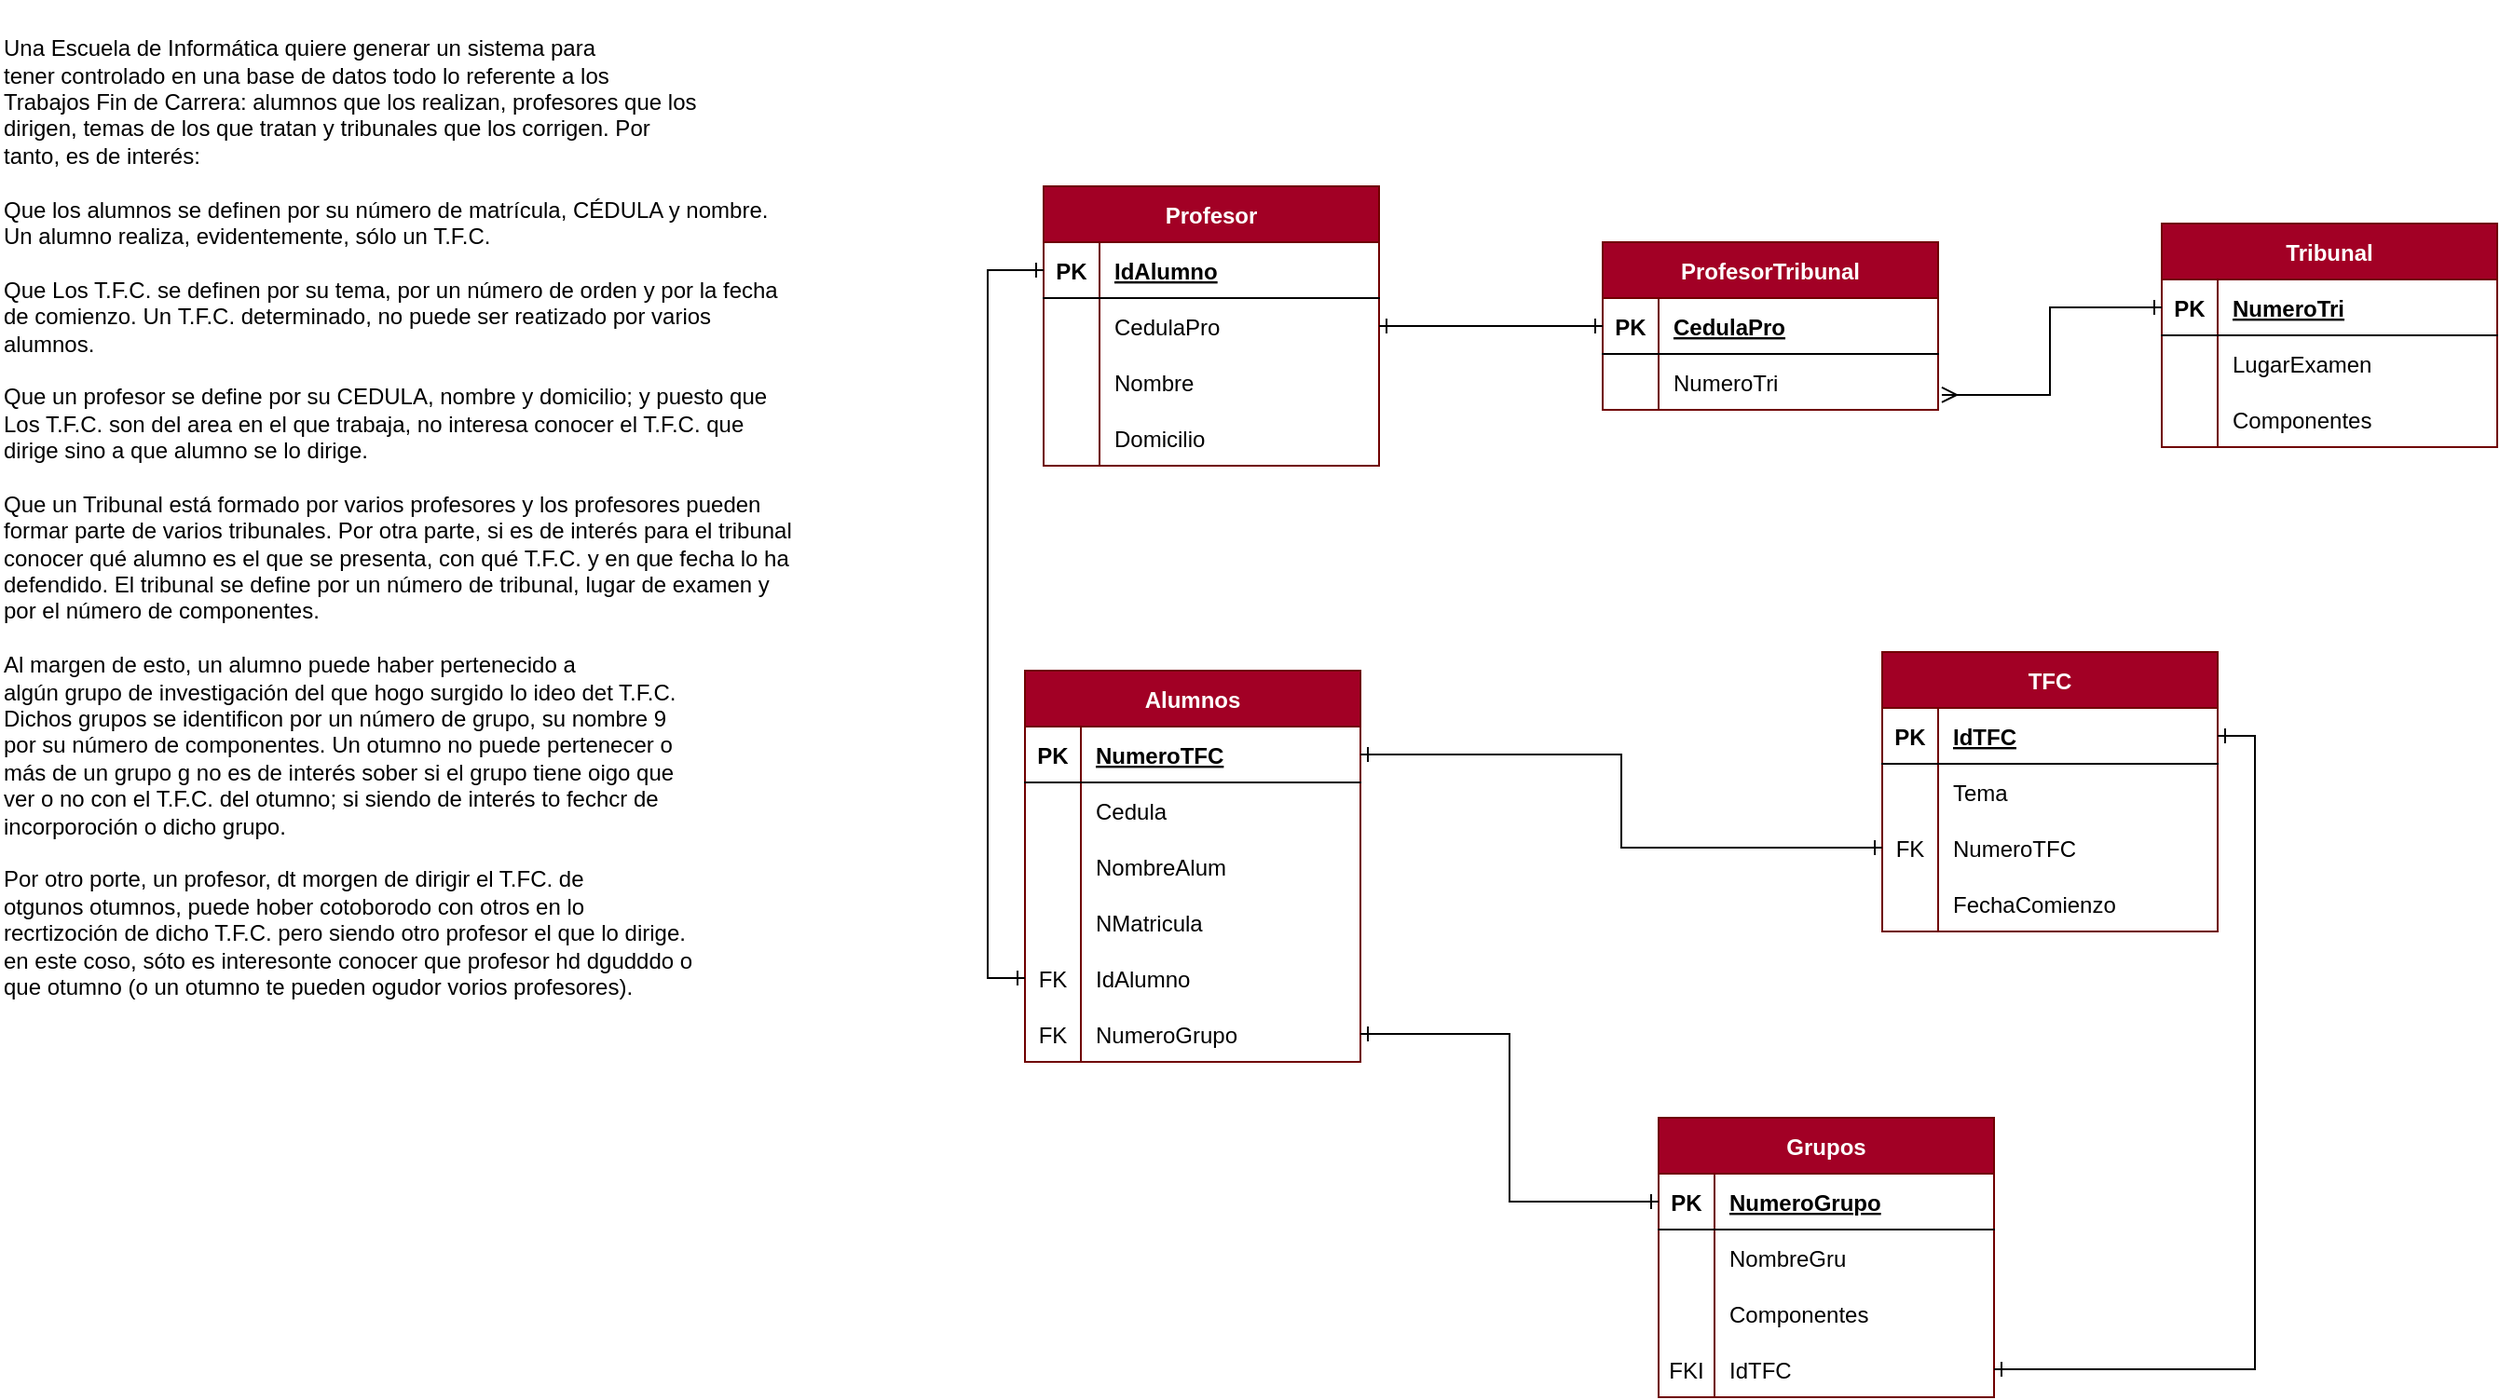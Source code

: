 <mxfile version="20.8.20" type="device"><diagram id="HFCXq2zPGxDj_6Ks5USl" name="Página-1"><mxGraphModel dx="1924" dy="915" grid="1" gridSize="10" guides="1" tooltips="1" connect="1" arrows="1" fold="1" page="1" pageScale="1" pageWidth="1169" pageHeight="827" math="0" shadow="0"><root><mxCell id="0"/><mxCell id="1" parent="0"/><mxCell id="5bj0H01OGdos6r7U_nIE-1" value="&lt;div&gt;Una Escuela de Informática quiere generar un sistema para&lt;/div&gt;&lt;div&gt;tener controlado en una base de datos todo lo referente a los&lt;/div&gt;&lt;div&gt;Trabajos Fin de Carrera: alumnos que los realizan, profesores que los&lt;/div&gt;&lt;div&gt;dirigen, temas de los que tratan y tribunales que los corrigen. Por&lt;/div&gt;&lt;div&gt;tanto, es de interés:&lt;/div&gt;&lt;div&gt;&lt;br&gt;&lt;/div&gt;&lt;div&gt;Que los alumnos se definen por su número de matrícula, CÉDULA y nombre. Un alumno realiza, evidentemente, sólo un T.F.C.&lt;br&gt;&lt;/div&gt;&lt;div&gt;&lt;br&gt;&lt;/div&gt;&lt;div&gt;Que Los T.F.C. se definen por su tema, por un número de orden y por la fecha de comienzo. Un&amp;nbsp;T.F.C. determinado, no puede ser reatizado por varios alumnos.&lt;br&gt;&lt;/div&gt;&lt;div&gt;&lt;br&gt;&lt;/div&gt;&lt;div&gt;Que un profesor se define por su CEDULA, nombre y domicilio; y puesto que Los T.F.C. son del area en el que trabaja, no interesa conocer el T.F.C. que dirige sino a que alumno se lo dirige.&lt;br&gt;&lt;/div&gt;&lt;div&gt;&lt;br&gt;&lt;/div&gt;&lt;div&gt;&lt;div&gt;Que un Tribunal está formado por varios profesores y los profesores pueden formar parte de varios tribunales. Por otra parte, si es de interés para el tribunal conocer qué alumno es el que se&amp;nbsp;&lt;span style=&quot;background-color: initial;&quot;&gt;presenta, con qué T.F.C. y en que fecha lo ha defendido. El tribunal se define por un número de tribunal, lugar de examen y por el número de componentes.&lt;/span&gt;&lt;/div&gt;&lt;/div&gt;&lt;div&gt;&lt;br&gt;&lt;/div&gt;&lt;div&gt;&lt;div&gt;Al margen de esto, un alumno puede haber pertenecido a&lt;/div&gt;&lt;div&gt;algún grupo de investigación del que hogo surgido lo ideo det T.F.C.&lt;/div&gt;&lt;div&gt;Dichos grupos se identificon por un número de grupo, su nombre 9&lt;/div&gt;&lt;div&gt;por su número de componentes. Un otumno no puede pertenecer o&lt;/div&gt;&lt;div&gt;más de un grupo g no es de interés sober si el grupo tiene oigo que&lt;/div&gt;&lt;div&gt;ver o no con el T.F.C. del otumno; si siendo de interés to fechcr de&lt;/div&gt;&lt;div&gt;incorporoción o dicho grupo.&lt;/div&gt;&lt;div&gt;&lt;br&gt;&lt;/div&gt;&lt;div&gt;Por otro porte, un profesor, dt morgen de dirigir el T.FC. de&lt;/div&gt;&lt;div&gt;otgunos otumnos, puede hober cotoborodo con otros en lo&lt;/div&gt;&lt;div&gt;recrtizoción de dicho T.F.C. pero siendo otro profesor el que lo dirige.&lt;/div&gt;&lt;div&gt;en este coso, sóto es interesonte conocer que profesor hd dgudddo o&lt;/div&gt;&lt;div&gt;que otumno (o un otumno te pueden ogudor vorios profesores).&lt;/div&gt;&lt;/div&gt;&lt;div&gt;&lt;br&gt;&lt;/div&gt;" style="text;html=1;strokeColor=none;fillColor=none;align=left;verticalAlign=middle;whiteSpace=wrap;rounded=0;" vertex="1" parent="1"><mxGeometry x="-210" y="10" width="430" height="570" as="geometry"/></mxCell><mxCell id="5bj0H01OGdos6r7U_nIE-2" value="Alumnos" style="shape=table;startSize=30;container=1;collapsible=1;childLayout=tableLayout;fixedRows=1;rowLines=0;fontStyle=1;align=center;resizeLast=1;fillColor=#a20025;fontColor=#ffffff;strokeColor=#6F0000;" vertex="1" parent="1"><mxGeometry x="340" y="370" width="180" height="210" as="geometry"/></mxCell><mxCell id="5bj0H01OGdos6r7U_nIE-3" value="" style="shape=tableRow;horizontal=0;startSize=0;swimlaneHead=0;swimlaneBody=0;fillColor=none;collapsible=0;dropTarget=0;points=[[0,0.5],[1,0.5]];portConstraint=eastwest;top=0;left=0;right=0;bottom=1;" vertex="1" parent="5bj0H01OGdos6r7U_nIE-2"><mxGeometry y="30" width="180" height="30" as="geometry"/></mxCell><mxCell id="5bj0H01OGdos6r7U_nIE-4" value="PK" style="shape=partialRectangle;connectable=0;fillColor=none;top=0;left=0;bottom=0;right=0;fontStyle=1;overflow=hidden;" vertex="1" parent="5bj0H01OGdos6r7U_nIE-3"><mxGeometry width="30" height="30" as="geometry"><mxRectangle width="30" height="30" as="alternateBounds"/></mxGeometry></mxCell><mxCell id="5bj0H01OGdos6r7U_nIE-5" value="NumeroTFC" style="shape=partialRectangle;connectable=0;fillColor=none;top=0;left=0;bottom=0;right=0;align=left;spacingLeft=6;fontStyle=5;overflow=hidden;" vertex="1" parent="5bj0H01OGdos6r7U_nIE-3"><mxGeometry x="30" width="150" height="30" as="geometry"><mxRectangle width="150" height="30" as="alternateBounds"/></mxGeometry></mxCell><mxCell id="5bj0H01OGdos6r7U_nIE-6" value="" style="shape=tableRow;horizontal=0;startSize=0;swimlaneHead=0;swimlaneBody=0;fillColor=none;collapsible=0;dropTarget=0;points=[[0,0.5],[1,0.5]];portConstraint=eastwest;top=0;left=0;right=0;bottom=0;" vertex="1" parent="5bj0H01OGdos6r7U_nIE-2"><mxGeometry y="60" width="180" height="30" as="geometry"/></mxCell><mxCell id="5bj0H01OGdos6r7U_nIE-7" value="" style="shape=partialRectangle;connectable=0;fillColor=none;top=0;left=0;bottom=0;right=0;editable=1;overflow=hidden;" vertex="1" parent="5bj0H01OGdos6r7U_nIE-6"><mxGeometry width="30" height="30" as="geometry"><mxRectangle width="30" height="30" as="alternateBounds"/></mxGeometry></mxCell><mxCell id="5bj0H01OGdos6r7U_nIE-8" value="Cedula" style="shape=partialRectangle;connectable=0;fillColor=none;top=0;left=0;bottom=0;right=0;align=left;spacingLeft=6;overflow=hidden;" vertex="1" parent="5bj0H01OGdos6r7U_nIE-6"><mxGeometry x="30" width="150" height="30" as="geometry"><mxRectangle width="150" height="30" as="alternateBounds"/></mxGeometry></mxCell><mxCell id="5bj0H01OGdos6r7U_nIE-9" value="" style="shape=tableRow;horizontal=0;startSize=0;swimlaneHead=0;swimlaneBody=0;fillColor=none;collapsible=0;dropTarget=0;points=[[0,0.5],[1,0.5]];portConstraint=eastwest;top=0;left=0;right=0;bottom=0;" vertex="1" parent="5bj0H01OGdos6r7U_nIE-2"><mxGeometry y="90" width="180" height="30" as="geometry"/></mxCell><mxCell id="5bj0H01OGdos6r7U_nIE-10" value="" style="shape=partialRectangle;connectable=0;fillColor=none;top=0;left=0;bottom=0;right=0;editable=1;overflow=hidden;" vertex="1" parent="5bj0H01OGdos6r7U_nIE-9"><mxGeometry width="30" height="30" as="geometry"><mxRectangle width="30" height="30" as="alternateBounds"/></mxGeometry></mxCell><mxCell id="5bj0H01OGdos6r7U_nIE-11" value="NombreAlum" style="shape=partialRectangle;connectable=0;fillColor=none;top=0;left=0;bottom=0;right=0;align=left;spacingLeft=6;overflow=hidden;" vertex="1" parent="5bj0H01OGdos6r7U_nIE-9"><mxGeometry x="30" width="150" height="30" as="geometry"><mxRectangle width="150" height="30" as="alternateBounds"/></mxGeometry></mxCell><mxCell id="5bj0H01OGdos6r7U_nIE-12" value="" style="shape=tableRow;horizontal=0;startSize=0;swimlaneHead=0;swimlaneBody=0;fillColor=none;collapsible=0;dropTarget=0;points=[[0,0.5],[1,0.5]];portConstraint=eastwest;top=0;left=0;right=0;bottom=0;" vertex="1" parent="5bj0H01OGdos6r7U_nIE-2"><mxGeometry y="120" width="180" height="30" as="geometry"/></mxCell><mxCell id="5bj0H01OGdos6r7U_nIE-13" value="" style="shape=partialRectangle;connectable=0;fillColor=none;top=0;left=0;bottom=0;right=0;editable=1;overflow=hidden;" vertex="1" parent="5bj0H01OGdos6r7U_nIE-12"><mxGeometry width="30" height="30" as="geometry"><mxRectangle width="30" height="30" as="alternateBounds"/></mxGeometry></mxCell><mxCell id="5bj0H01OGdos6r7U_nIE-14" value="NMatricula" style="shape=partialRectangle;connectable=0;fillColor=none;top=0;left=0;bottom=0;right=0;align=left;spacingLeft=6;overflow=hidden;" vertex="1" parent="5bj0H01OGdos6r7U_nIE-12"><mxGeometry x="30" width="150" height="30" as="geometry"><mxRectangle width="150" height="30" as="alternateBounds"/></mxGeometry></mxCell><mxCell id="5bj0H01OGdos6r7U_nIE-58" value="" style="shape=tableRow;horizontal=0;startSize=0;swimlaneHead=0;swimlaneBody=0;fillColor=none;collapsible=0;dropTarget=0;points=[[0,0.5],[1,0.5]];portConstraint=eastwest;top=0;left=0;right=0;bottom=0;" vertex="1" parent="5bj0H01OGdos6r7U_nIE-2"><mxGeometry y="150" width="180" height="30" as="geometry"/></mxCell><mxCell id="5bj0H01OGdos6r7U_nIE-59" value="FK" style="shape=partialRectangle;connectable=0;fillColor=none;top=0;left=0;bottom=0;right=0;editable=1;overflow=hidden;" vertex="1" parent="5bj0H01OGdos6r7U_nIE-58"><mxGeometry width="30" height="30" as="geometry"><mxRectangle width="30" height="30" as="alternateBounds"/></mxGeometry></mxCell><mxCell id="5bj0H01OGdos6r7U_nIE-60" value="IdAlumno" style="shape=partialRectangle;connectable=0;fillColor=none;top=0;left=0;bottom=0;right=0;align=left;spacingLeft=6;overflow=hidden;" vertex="1" parent="5bj0H01OGdos6r7U_nIE-58"><mxGeometry x="30" width="150" height="30" as="geometry"><mxRectangle width="150" height="30" as="alternateBounds"/></mxGeometry></mxCell><mxCell id="5bj0H01OGdos6r7U_nIE-89" value="" style="shape=tableRow;horizontal=0;startSize=0;swimlaneHead=0;swimlaneBody=0;fillColor=none;collapsible=0;dropTarget=0;points=[[0,0.5],[1,0.5]];portConstraint=eastwest;top=0;left=0;right=0;bottom=0;" vertex="1" parent="5bj0H01OGdos6r7U_nIE-2"><mxGeometry y="180" width="180" height="30" as="geometry"/></mxCell><mxCell id="5bj0H01OGdos6r7U_nIE-90" value="FK" style="shape=partialRectangle;connectable=0;fillColor=none;top=0;left=0;bottom=0;right=0;editable=1;overflow=hidden;" vertex="1" parent="5bj0H01OGdos6r7U_nIE-89"><mxGeometry width="30" height="30" as="geometry"><mxRectangle width="30" height="30" as="alternateBounds"/></mxGeometry></mxCell><mxCell id="5bj0H01OGdos6r7U_nIE-91" value="NumeroGrupo" style="shape=partialRectangle;connectable=0;fillColor=none;top=0;left=0;bottom=0;right=0;align=left;spacingLeft=6;overflow=hidden;" vertex="1" parent="5bj0H01OGdos6r7U_nIE-89"><mxGeometry x="30" width="150" height="30" as="geometry"><mxRectangle width="150" height="30" as="alternateBounds"/></mxGeometry></mxCell><mxCell id="5bj0H01OGdos6r7U_nIE-15" value="TFC" style="shape=table;startSize=30;container=1;collapsible=1;childLayout=tableLayout;fixedRows=1;rowLines=0;fontStyle=1;align=center;resizeLast=1;fillColor=#a20025;fontColor=#ffffff;strokeColor=#6F0000;" vertex="1" parent="1"><mxGeometry x="800" y="360" width="180" height="150" as="geometry"/></mxCell><mxCell id="5bj0H01OGdos6r7U_nIE-16" value="" style="shape=tableRow;horizontal=0;startSize=0;swimlaneHead=0;swimlaneBody=0;fillColor=none;collapsible=0;dropTarget=0;points=[[0,0.5],[1,0.5]];portConstraint=eastwest;top=0;left=0;right=0;bottom=1;" vertex="1" parent="5bj0H01OGdos6r7U_nIE-15"><mxGeometry y="30" width="180" height="30" as="geometry"/></mxCell><mxCell id="5bj0H01OGdos6r7U_nIE-17" value="PK" style="shape=partialRectangle;connectable=0;fillColor=none;top=0;left=0;bottom=0;right=0;fontStyle=1;overflow=hidden;" vertex="1" parent="5bj0H01OGdos6r7U_nIE-16"><mxGeometry width="30" height="30" as="geometry"><mxRectangle width="30" height="30" as="alternateBounds"/></mxGeometry></mxCell><mxCell id="5bj0H01OGdos6r7U_nIE-18" value="IdTFC" style="shape=partialRectangle;connectable=0;fillColor=none;top=0;left=0;bottom=0;right=0;align=left;spacingLeft=6;fontStyle=5;overflow=hidden;" vertex="1" parent="5bj0H01OGdos6r7U_nIE-16"><mxGeometry x="30" width="150" height="30" as="geometry"><mxRectangle width="150" height="30" as="alternateBounds"/></mxGeometry></mxCell><mxCell id="5bj0H01OGdos6r7U_nIE-19" value="" style="shape=tableRow;horizontal=0;startSize=0;swimlaneHead=0;swimlaneBody=0;fillColor=none;collapsible=0;dropTarget=0;points=[[0,0.5],[1,0.5]];portConstraint=eastwest;top=0;left=0;right=0;bottom=0;" vertex="1" parent="5bj0H01OGdos6r7U_nIE-15"><mxGeometry y="60" width="180" height="30" as="geometry"/></mxCell><mxCell id="5bj0H01OGdos6r7U_nIE-20" value="" style="shape=partialRectangle;connectable=0;fillColor=none;top=0;left=0;bottom=0;right=0;editable=1;overflow=hidden;" vertex="1" parent="5bj0H01OGdos6r7U_nIE-19"><mxGeometry width="30" height="30" as="geometry"><mxRectangle width="30" height="30" as="alternateBounds"/></mxGeometry></mxCell><mxCell id="5bj0H01OGdos6r7U_nIE-21" value="Tema" style="shape=partialRectangle;connectable=0;fillColor=none;top=0;left=0;bottom=0;right=0;align=left;spacingLeft=6;overflow=hidden;" vertex="1" parent="5bj0H01OGdos6r7U_nIE-19"><mxGeometry x="30" width="150" height="30" as="geometry"><mxRectangle width="150" height="30" as="alternateBounds"/></mxGeometry></mxCell><mxCell id="5bj0H01OGdos6r7U_nIE-22" value="" style="shape=tableRow;horizontal=0;startSize=0;swimlaneHead=0;swimlaneBody=0;fillColor=none;collapsible=0;dropTarget=0;points=[[0,0.5],[1,0.5]];portConstraint=eastwest;top=0;left=0;right=0;bottom=0;" vertex="1" parent="5bj0H01OGdos6r7U_nIE-15"><mxGeometry y="90" width="180" height="30" as="geometry"/></mxCell><mxCell id="5bj0H01OGdos6r7U_nIE-23" value="FK" style="shape=partialRectangle;connectable=0;fillColor=none;top=0;left=0;bottom=0;right=0;editable=1;overflow=hidden;" vertex="1" parent="5bj0H01OGdos6r7U_nIE-22"><mxGeometry width="30" height="30" as="geometry"><mxRectangle width="30" height="30" as="alternateBounds"/></mxGeometry></mxCell><mxCell id="5bj0H01OGdos6r7U_nIE-24" value="NumeroTFC" style="shape=partialRectangle;connectable=0;fillColor=none;top=0;left=0;bottom=0;right=0;align=left;spacingLeft=6;overflow=hidden;" vertex="1" parent="5bj0H01OGdos6r7U_nIE-22"><mxGeometry x="30" width="150" height="30" as="geometry"><mxRectangle width="150" height="30" as="alternateBounds"/></mxGeometry></mxCell><mxCell id="5bj0H01OGdos6r7U_nIE-25" value="" style="shape=tableRow;horizontal=0;startSize=0;swimlaneHead=0;swimlaneBody=0;fillColor=none;collapsible=0;dropTarget=0;points=[[0,0.5],[1,0.5]];portConstraint=eastwest;top=0;left=0;right=0;bottom=0;" vertex="1" parent="5bj0H01OGdos6r7U_nIE-15"><mxGeometry y="120" width="180" height="30" as="geometry"/></mxCell><mxCell id="5bj0H01OGdos6r7U_nIE-26" value="" style="shape=partialRectangle;connectable=0;fillColor=none;top=0;left=0;bottom=0;right=0;editable=1;overflow=hidden;" vertex="1" parent="5bj0H01OGdos6r7U_nIE-25"><mxGeometry width="30" height="30" as="geometry"><mxRectangle width="30" height="30" as="alternateBounds"/></mxGeometry></mxCell><mxCell id="5bj0H01OGdos6r7U_nIE-27" value="FechaComienzo" style="shape=partialRectangle;connectable=0;fillColor=none;top=0;left=0;bottom=0;right=0;align=left;spacingLeft=6;overflow=hidden;" vertex="1" parent="5bj0H01OGdos6r7U_nIE-25"><mxGeometry x="30" width="150" height="30" as="geometry"><mxRectangle width="150" height="30" as="alternateBounds"/></mxGeometry></mxCell><mxCell id="5bj0H01OGdos6r7U_nIE-41" style="edgeStyle=orthogonalEdgeStyle;rounded=0;orthogonalLoop=1;jettySize=auto;html=1;entryX=0;entryY=0.5;entryDx=0;entryDy=0;startArrow=ERone;startFill=0;endArrow=ERone;endFill=0;" edge="1" parent="1" source="5bj0H01OGdos6r7U_nIE-3" target="5bj0H01OGdos6r7U_nIE-22"><mxGeometry relative="1" as="geometry"/></mxCell><mxCell id="5bj0H01OGdos6r7U_nIE-42" value="Profesor" style="shape=table;startSize=30;container=1;collapsible=1;childLayout=tableLayout;fixedRows=1;rowLines=0;fontStyle=1;align=center;resizeLast=1;fillColor=#a20025;fontColor=#ffffff;strokeColor=#6F0000;" vertex="1" parent="1"><mxGeometry x="350" y="110" width="180" height="150" as="geometry"/></mxCell><mxCell id="5bj0H01OGdos6r7U_nIE-43" value="" style="shape=tableRow;horizontal=0;startSize=0;swimlaneHead=0;swimlaneBody=0;fillColor=none;collapsible=0;dropTarget=0;points=[[0,0.5],[1,0.5]];portConstraint=eastwest;top=0;left=0;right=0;bottom=1;" vertex="1" parent="5bj0H01OGdos6r7U_nIE-42"><mxGeometry y="30" width="180" height="30" as="geometry"/></mxCell><mxCell id="5bj0H01OGdos6r7U_nIE-44" value="PK" style="shape=partialRectangle;connectable=0;fillColor=none;top=0;left=0;bottom=0;right=0;fontStyle=1;overflow=hidden;" vertex="1" parent="5bj0H01OGdos6r7U_nIE-43"><mxGeometry width="30" height="30" as="geometry"><mxRectangle width="30" height="30" as="alternateBounds"/></mxGeometry></mxCell><mxCell id="5bj0H01OGdos6r7U_nIE-45" value="IdAlumno" style="shape=partialRectangle;connectable=0;fillColor=none;top=0;left=0;bottom=0;right=0;align=left;spacingLeft=6;fontStyle=5;overflow=hidden;" vertex="1" parent="5bj0H01OGdos6r7U_nIE-43"><mxGeometry x="30" width="150" height="30" as="geometry"><mxRectangle width="150" height="30" as="alternateBounds"/></mxGeometry></mxCell><mxCell id="5bj0H01OGdos6r7U_nIE-46" value="" style="shape=tableRow;horizontal=0;startSize=0;swimlaneHead=0;swimlaneBody=0;fillColor=none;collapsible=0;dropTarget=0;points=[[0,0.5],[1,0.5]];portConstraint=eastwest;top=0;left=0;right=0;bottom=0;" vertex="1" parent="5bj0H01OGdos6r7U_nIE-42"><mxGeometry y="60" width="180" height="30" as="geometry"/></mxCell><mxCell id="5bj0H01OGdos6r7U_nIE-47" value="" style="shape=partialRectangle;connectable=0;fillColor=none;top=0;left=0;bottom=0;right=0;editable=1;overflow=hidden;" vertex="1" parent="5bj0H01OGdos6r7U_nIE-46"><mxGeometry width="30" height="30" as="geometry"><mxRectangle width="30" height="30" as="alternateBounds"/></mxGeometry></mxCell><mxCell id="5bj0H01OGdos6r7U_nIE-48" value="CedulaPro" style="shape=partialRectangle;connectable=0;fillColor=none;top=0;left=0;bottom=0;right=0;align=left;spacingLeft=6;overflow=hidden;" vertex="1" parent="5bj0H01OGdos6r7U_nIE-46"><mxGeometry x="30" width="150" height="30" as="geometry"><mxRectangle width="150" height="30" as="alternateBounds"/></mxGeometry></mxCell><mxCell id="5bj0H01OGdos6r7U_nIE-49" value="" style="shape=tableRow;horizontal=0;startSize=0;swimlaneHead=0;swimlaneBody=0;fillColor=none;collapsible=0;dropTarget=0;points=[[0,0.5],[1,0.5]];portConstraint=eastwest;top=0;left=0;right=0;bottom=0;" vertex="1" parent="5bj0H01OGdos6r7U_nIE-42"><mxGeometry y="90" width="180" height="30" as="geometry"/></mxCell><mxCell id="5bj0H01OGdos6r7U_nIE-50" value="" style="shape=partialRectangle;connectable=0;fillColor=none;top=0;left=0;bottom=0;right=0;editable=1;overflow=hidden;" vertex="1" parent="5bj0H01OGdos6r7U_nIE-49"><mxGeometry width="30" height="30" as="geometry"><mxRectangle width="30" height="30" as="alternateBounds"/></mxGeometry></mxCell><mxCell id="5bj0H01OGdos6r7U_nIE-51" value="Nombre" style="shape=partialRectangle;connectable=0;fillColor=none;top=0;left=0;bottom=0;right=0;align=left;spacingLeft=6;overflow=hidden;" vertex="1" parent="5bj0H01OGdos6r7U_nIE-49"><mxGeometry x="30" width="150" height="30" as="geometry"><mxRectangle width="150" height="30" as="alternateBounds"/></mxGeometry></mxCell><mxCell id="5bj0H01OGdos6r7U_nIE-52" value="" style="shape=tableRow;horizontal=0;startSize=0;swimlaneHead=0;swimlaneBody=0;fillColor=none;collapsible=0;dropTarget=0;points=[[0,0.5],[1,0.5]];portConstraint=eastwest;top=0;left=0;right=0;bottom=0;" vertex="1" parent="5bj0H01OGdos6r7U_nIE-42"><mxGeometry y="120" width="180" height="30" as="geometry"/></mxCell><mxCell id="5bj0H01OGdos6r7U_nIE-53" value="" style="shape=partialRectangle;connectable=0;fillColor=none;top=0;left=0;bottom=0;right=0;editable=1;overflow=hidden;" vertex="1" parent="5bj0H01OGdos6r7U_nIE-52"><mxGeometry width="30" height="30" as="geometry"><mxRectangle width="30" height="30" as="alternateBounds"/></mxGeometry></mxCell><mxCell id="5bj0H01OGdos6r7U_nIE-54" value="Domicilio" style="shape=partialRectangle;connectable=0;fillColor=none;top=0;left=0;bottom=0;right=0;align=left;spacingLeft=6;overflow=hidden;" vertex="1" parent="5bj0H01OGdos6r7U_nIE-52"><mxGeometry x="30" width="150" height="30" as="geometry"><mxRectangle width="150" height="30" as="alternateBounds"/></mxGeometry></mxCell><mxCell id="5bj0H01OGdos6r7U_nIE-61" style="edgeStyle=orthogonalEdgeStyle;rounded=0;orthogonalLoop=1;jettySize=auto;html=1;entryX=0;entryY=0.5;entryDx=0;entryDy=0;startArrow=ERone;startFill=0;endArrow=ERone;endFill=0;" edge="1" parent="1" source="5bj0H01OGdos6r7U_nIE-43" target="5bj0H01OGdos6r7U_nIE-58"><mxGeometry relative="1" as="geometry"/></mxCell><mxCell id="5bj0H01OGdos6r7U_nIE-62" value="Tribunal" style="shape=table;startSize=30;container=1;collapsible=1;childLayout=tableLayout;fixedRows=1;rowLines=0;fontStyle=1;align=center;resizeLast=1;fillColor=#a20025;fontColor=#ffffff;strokeColor=#6F0000;" vertex="1" parent="1"><mxGeometry x="950" y="130" width="180" height="120" as="geometry"/></mxCell><mxCell id="5bj0H01OGdos6r7U_nIE-63" value="" style="shape=tableRow;horizontal=0;startSize=0;swimlaneHead=0;swimlaneBody=0;fillColor=none;collapsible=0;dropTarget=0;points=[[0,0.5],[1,0.5]];portConstraint=eastwest;top=0;left=0;right=0;bottom=1;" vertex="1" parent="5bj0H01OGdos6r7U_nIE-62"><mxGeometry y="30" width="180" height="30" as="geometry"/></mxCell><mxCell id="5bj0H01OGdos6r7U_nIE-64" value="PK" style="shape=partialRectangle;connectable=0;fillColor=none;top=0;left=0;bottom=0;right=0;fontStyle=1;overflow=hidden;" vertex="1" parent="5bj0H01OGdos6r7U_nIE-63"><mxGeometry width="30" height="30" as="geometry"><mxRectangle width="30" height="30" as="alternateBounds"/></mxGeometry></mxCell><mxCell id="5bj0H01OGdos6r7U_nIE-65" value="NumeroTri" style="shape=partialRectangle;connectable=0;fillColor=none;top=0;left=0;bottom=0;right=0;align=left;spacingLeft=6;fontStyle=5;overflow=hidden;" vertex="1" parent="5bj0H01OGdos6r7U_nIE-63"><mxGeometry x="30" width="150" height="30" as="geometry"><mxRectangle width="150" height="30" as="alternateBounds"/></mxGeometry></mxCell><mxCell id="5bj0H01OGdos6r7U_nIE-66" value="" style="shape=tableRow;horizontal=0;startSize=0;swimlaneHead=0;swimlaneBody=0;fillColor=none;collapsible=0;dropTarget=0;points=[[0,0.5],[1,0.5]];portConstraint=eastwest;top=0;left=0;right=0;bottom=0;" vertex="1" parent="5bj0H01OGdos6r7U_nIE-62"><mxGeometry y="60" width="180" height="30" as="geometry"/></mxCell><mxCell id="5bj0H01OGdos6r7U_nIE-67" value="" style="shape=partialRectangle;connectable=0;fillColor=none;top=0;left=0;bottom=0;right=0;editable=1;overflow=hidden;" vertex="1" parent="5bj0H01OGdos6r7U_nIE-66"><mxGeometry width="30" height="30" as="geometry"><mxRectangle width="30" height="30" as="alternateBounds"/></mxGeometry></mxCell><mxCell id="5bj0H01OGdos6r7U_nIE-68" value="LugarExamen" style="shape=partialRectangle;connectable=0;fillColor=none;top=0;left=0;bottom=0;right=0;align=left;spacingLeft=6;overflow=hidden;" vertex="1" parent="5bj0H01OGdos6r7U_nIE-66"><mxGeometry x="30" width="150" height="30" as="geometry"><mxRectangle width="150" height="30" as="alternateBounds"/></mxGeometry></mxCell><mxCell id="5bj0H01OGdos6r7U_nIE-69" value="" style="shape=tableRow;horizontal=0;startSize=0;swimlaneHead=0;swimlaneBody=0;fillColor=none;collapsible=0;dropTarget=0;points=[[0,0.5],[1,0.5]];portConstraint=eastwest;top=0;left=0;right=0;bottom=0;" vertex="1" parent="5bj0H01OGdos6r7U_nIE-62"><mxGeometry y="90" width="180" height="30" as="geometry"/></mxCell><mxCell id="5bj0H01OGdos6r7U_nIE-70" value="" style="shape=partialRectangle;connectable=0;fillColor=none;top=0;left=0;bottom=0;right=0;editable=1;overflow=hidden;" vertex="1" parent="5bj0H01OGdos6r7U_nIE-69"><mxGeometry width="30" height="30" as="geometry"><mxRectangle width="30" height="30" as="alternateBounds"/></mxGeometry></mxCell><mxCell id="5bj0H01OGdos6r7U_nIE-71" value="Componentes" style="shape=partialRectangle;connectable=0;fillColor=none;top=0;left=0;bottom=0;right=0;align=left;spacingLeft=6;overflow=hidden;" vertex="1" parent="5bj0H01OGdos6r7U_nIE-69"><mxGeometry x="30" width="150" height="30" as="geometry"><mxRectangle width="150" height="30" as="alternateBounds"/></mxGeometry></mxCell><mxCell id="5bj0H01OGdos6r7U_nIE-76" value="Grupos" style="shape=table;startSize=30;container=1;collapsible=1;childLayout=tableLayout;fixedRows=1;rowLines=0;fontStyle=1;align=center;resizeLast=1;fillColor=#a20025;fontColor=#ffffff;strokeColor=#6F0000;" vertex="1" parent="1"><mxGeometry x="680" y="610" width="180" height="150" as="geometry"/></mxCell><mxCell id="5bj0H01OGdos6r7U_nIE-77" value="" style="shape=tableRow;horizontal=0;startSize=0;swimlaneHead=0;swimlaneBody=0;fillColor=none;collapsible=0;dropTarget=0;points=[[0,0.5],[1,0.5]];portConstraint=eastwest;top=0;left=0;right=0;bottom=1;" vertex="1" parent="5bj0H01OGdos6r7U_nIE-76"><mxGeometry y="30" width="180" height="30" as="geometry"/></mxCell><mxCell id="5bj0H01OGdos6r7U_nIE-78" value="PK" style="shape=partialRectangle;connectable=0;fillColor=none;top=0;left=0;bottom=0;right=0;fontStyle=1;overflow=hidden;" vertex="1" parent="5bj0H01OGdos6r7U_nIE-77"><mxGeometry width="30" height="30" as="geometry"><mxRectangle width="30" height="30" as="alternateBounds"/></mxGeometry></mxCell><mxCell id="5bj0H01OGdos6r7U_nIE-79" value="NumeroGrupo" style="shape=partialRectangle;connectable=0;fillColor=none;top=0;left=0;bottom=0;right=0;align=left;spacingLeft=6;fontStyle=5;overflow=hidden;" vertex="1" parent="5bj0H01OGdos6r7U_nIE-77"><mxGeometry x="30" width="150" height="30" as="geometry"><mxRectangle width="150" height="30" as="alternateBounds"/></mxGeometry></mxCell><mxCell id="5bj0H01OGdos6r7U_nIE-80" value="" style="shape=tableRow;horizontal=0;startSize=0;swimlaneHead=0;swimlaneBody=0;fillColor=none;collapsible=0;dropTarget=0;points=[[0,0.5],[1,0.5]];portConstraint=eastwest;top=0;left=0;right=0;bottom=0;" vertex="1" parent="5bj0H01OGdos6r7U_nIE-76"><mxGeometry y="60" width="180" height="30" as="geometry"/></mxCell><mxCell id="5bj0H01OGdos6r7U_nIE-81" value="" style="shape=partialRectangle;connectable=0;fillColor=none;top=0;left=0;bottom=0;right=0;editable=1;overflow=hidden;" vertex="1" parent="5bj0H01OGdos6r7U_nIE-80"><mxGeometry width="30" height="30" as="geometry"><mxRectangle width="30" height="30" as="alternateBounds"/></mxGeometry></mxCell><mxCell id="5bj0H01OGdos6r7U_nIE-82" value="NombreGru" style="shape=partialRectangle;connectable=0;fillColor=none;top=0;left=0;bottom=0;right=0;align=left;spacingLeft=6;overflow=hidden;" vertex="1" parent="5bj0H01OGdos6r7U_nIE-80"><mxGeometry x="30" width="150" height="30" as="geometry"><mxRectangle width="150" height="30" as="alternateBounds"/></mxGeometry></mxCell><mxCell id="5bj0H01OGdos6r7U_nIE-83" value="" style="shape=tableRow;horizontal=0;startSize=0;swimlaneHead=0;swimlaneBody=0;fillColor=none;collapsible=0;dropTarget=0;points=[[0,0.5],[1,0.5]];portConstraint=eastwest;top=0;left=0;right=0;bottom=0;" vertex="1" parent="5bj0H01OGdos6r7U_nIE-76"><mxGeometry y="90" width="180" height="30" as="geometry"/></mxCell><mxCell id="5bj0H01OGdos6r7U_nIE-84" value="" style="shape=partialRectangle;connectable=0;fillColor=none;top=0;left=0;bottom=0;right=0;editable=1;overflow=hidden;" vertex="1" parent="5bj0H01OGdos6r7U_nIE-83"><mxGeometry width="30" height="30" as="geometry"><mxRectangle width="30" height="30" as="alternateBounds"/></mxGeometry></mxCell><mxCell id="5bj0H01OGdos6r7U_nIE-85" value="Componentes" style="shape=partialRectangle;connectable=0;fillColor=none;top=0;left=0;bottom=0;right=0;align=left;spacingLeft=6;overflow=hidden;" vertex="1" parent="5bj0H01OGdos6r7U_nIE-83"><mxGeometry x="30" width="150" height="30" as="geometry"><mxRectangle width="150" height="30" as="alternateBounds"/></mxGeometry></mxCell><mxCell id="5bj0H01OGdos6r7U_nIE-86" value="" style="shape=tableRow;horizontal=0;startSize=0;swimlaneHead=0;swimlaneBody=0;fillColor=none;collapsible=0;dropTarget=0;points=[[0,0.5],[1,0.5]];portConstraint=eastwest;top=0;left=0;right=0;bottom=0;" vertex="1" parent="5bj0H01OGdos6r7U_nIE-76"><mxGeometry y="120" width="180" height="30" as="geometry"/></mxCell><mxCell id="5bj0H01OGdos6r7U_nIE-87" value="FKI" style="shape=partialRectangle;connectable=0;fillColor=none;top=0;left=0;bottom=0;right=0;editable=1;overflow=hidden;" vertex="1" parent="5bj0H01OGdos6r7U_nIE-86"><mxGeometry width="30" height="30" as="geometry"><mxRectangle width="30" height="30" as="alternateBounds"/></mxGeometry></mxCell><mxCell id="5bj0H01OGdos6r7U_nIE-88" value="IdTFC" style="shape=partialRectangle;connectable=0;fillColor=none;top=0;left=0;bottom=0;right=0;align=left;spacingLeft=6;overflow=hidden;" vertex="1" parent="5bj0H01OGdos6r7U_nIE-86"><mxGeometry x="30" width="150" height="30" as="geometry"><mxRectangle width="150" height="30" as="alternateBounds"/></mxGeometry></mxCell><mxCell id="5bj0H01OGdos6r7U_nIE-92" style="edgeStyle=orthogonalEdgeStyle;rounded=0;orthogonalLoop=1;jettySize=auto;html=1;entryX=1;entryY=0.5;entryDx=0;entryDy=0;startArrow=ERone;startFill=0;endArrow=ERone;endFill=0;exitX=1;exitY=0.5;exitDx=0;exitDy=0;" edge="1" parent="1" source="5bj0H01OGdos6r7U_nIE-16" target="5bj0H01OGdos6r7U_nIE-86"><mxGeometry relative="1" as="geometry"/></mxCell><mxCell id="5bj0H01OGdos6r7U_nIE-93" style="edgeStyle=orthogonalEdgeStyle;rounded=0;orthogonalLoop=1;jettySize=auto;html=1;entryX=1;entryY=0.5;entryDx=0;entryDy=0;startArrow=ERone;startFill=0;endArrow=ERone;endFill=0;" edge="1" parent="1" source="5bj0H01OGdos6r7U_nIE-77" target="5bj0H01OGdos6r7U_nIE-89"><mxGeometry relative="1" as="geometry"/></mxCell><mxCell id="5bj0H01OGdos6r7U_nIE-94" value="ProfesorTribunal" style="shape=table;startSize=30;container=1;collapsible=1;childLayout=tableLayout;fixedRows=1;rowLines=0;fontStyle=1;align=center;resizeLast=1;fillColor=#a20025;fontColor=#ffffff;strokeColor=#6F0000;" vertex="1" parent="1"><mxGeometry x="650" y="140" width="180" height="90" as="geometry"/></mxCell><mxCell id="5bj0H01OGdos6r7U_nIE-95" value="" style="shape=tableRow;horizontal=0;startSize=0;swimlaneHead=0;swimlaneBody=0;fillColor=none;collapsible=0;dropTarget=0;points=[[0,0.5],[1,0.5]];portConstraint=eastwest;top=0;left=0;right=0;bottom=1;" vertex="1" parent="5bj0H01OGdos6r7U_nIE-94"><mxGeometry y="30" width="180" height="30" as="geometry"/></mxCell><mxCell id="5bj0H01OGdos6r7U_nIE-96" value="PK" style="shape=partialRectangle;connectable=0;fillColor=none;top=0;left=0;bottom=0;right=0;fontStyle=1;overflow=hidden;" vertex="1" parent="5bj0H01OGdos6r7U_nIE-95"><mxGeometry width="30" height="30" as="geometry"><mxRectangle width="30" height="30" as="alternateBounds"/></mxGeometry></mxCell><mxCell id="5bj0H01OGdos6r7U_nIE-97" value="CedulaPro" style="shape=partialRectangle;connectable=0;fillColor=none;top=0;left=0;bottom=0;right=0;align=left;spacingLeft=6;fontStyle=5;overflow=hidden;" vertex="1" parent="5bj0H01OGdos6r7U_nIE-95"><mxGeometry x="30" width="150" height="30" as="geometry"><mxRectangle width="150" height="30" as="alternateBounds"/></mxGeometry></mxCell><mxCell id="5bj0H01OGdos6r7U_nIE-98" value="" style="shape=tableRow;horizontal=0;startSize=0;swimlaneHead=0;swimlaneBody=0;fillColor=none;collapsible=0;dropTarget=0;points=[[0,0.5],[1,0.5]];portConstraint=eastwest;top=0;left=0;right=0;bottom=0;" vertex="1" parent="5bj0H01OGdos6r7U_nIE-94"><mxGeometry y="60" width="180" height="30" as="geometry"/></mxCell><mxCell id="5bj0H01OGdos6r7U_nIE-99" value="" style="shape=partialRectangle;connectable=0;fillColor=none;top=0;left=0;bottom=0;right=0;editable=1;overflow=hidden;" vertex="1" parent="5bj0H01OGdos6r7U_nIE-98"><mxGeometry width="30" height="30" as="geometry"><mxRectangle width="30" height="30" as="alternateBounds"/></mxGeometry></mxCell><mxCell id="5bj0H01OGdos6r7U_nIE-100" value="NumeroTri" style="shape=partialRectangle;connectable=0;fillColor=none;top=0;left=0;bottom=0;right=0;align=left;spacingLeft=6;overflow=hidden;" vertex="1" parent="5bj0H01OGdos6r7U_nIE-98"><mxGeometry x="30" width="150" height="30" as="geometry"><mxRectangle width="150" height="30" as="alternateBounds"/></mxGeometry></mxCell><mxCell id="5bj0H01OGdos6r7U_nIE-107" style="edgeStyle=orthogonalEdgeStyle;rounded=0;orthogonalLoop=1;jettySize=auto;html=1;entryX=1.011;entryY=0.733;entryDx=0;entryDy=0;entryPerimeter=0;startArrow=ERone;startFill=0;endArrow=ERmany;endFill=0;" edge="1" parent="1" source="5bj0H01OGdos6r7U_nIE-63" target="5bj0H01OGdos6r7U_nIE-98"><mxGeometry relative="1" as="geometry"/></mxCell><mxCell id="5bj0H01OGdos6r7U_nIE-108" style="edgeStyle=orthogonalEdgeStyle;rounded=0;orthogonalLoop=1;jettySize=auto;html=1;exitX=0;exitY=0.5;exitDx=0;exitDy=0;entryX=1;entryY=0.5;entryDx=0;entryDy=0;startArrow=ERone;startFill=0;endArrow=ERone;endFill=0;" edge="1" parent="1" source="5bj0H01OGdos6r7U_nIE-95" target="5bj0H01OGdos6r7U_nIE-46"><mxGeometry relative="1" as="geometry"/></mxCell></root></mxGraphModel></diagram></mxfile>